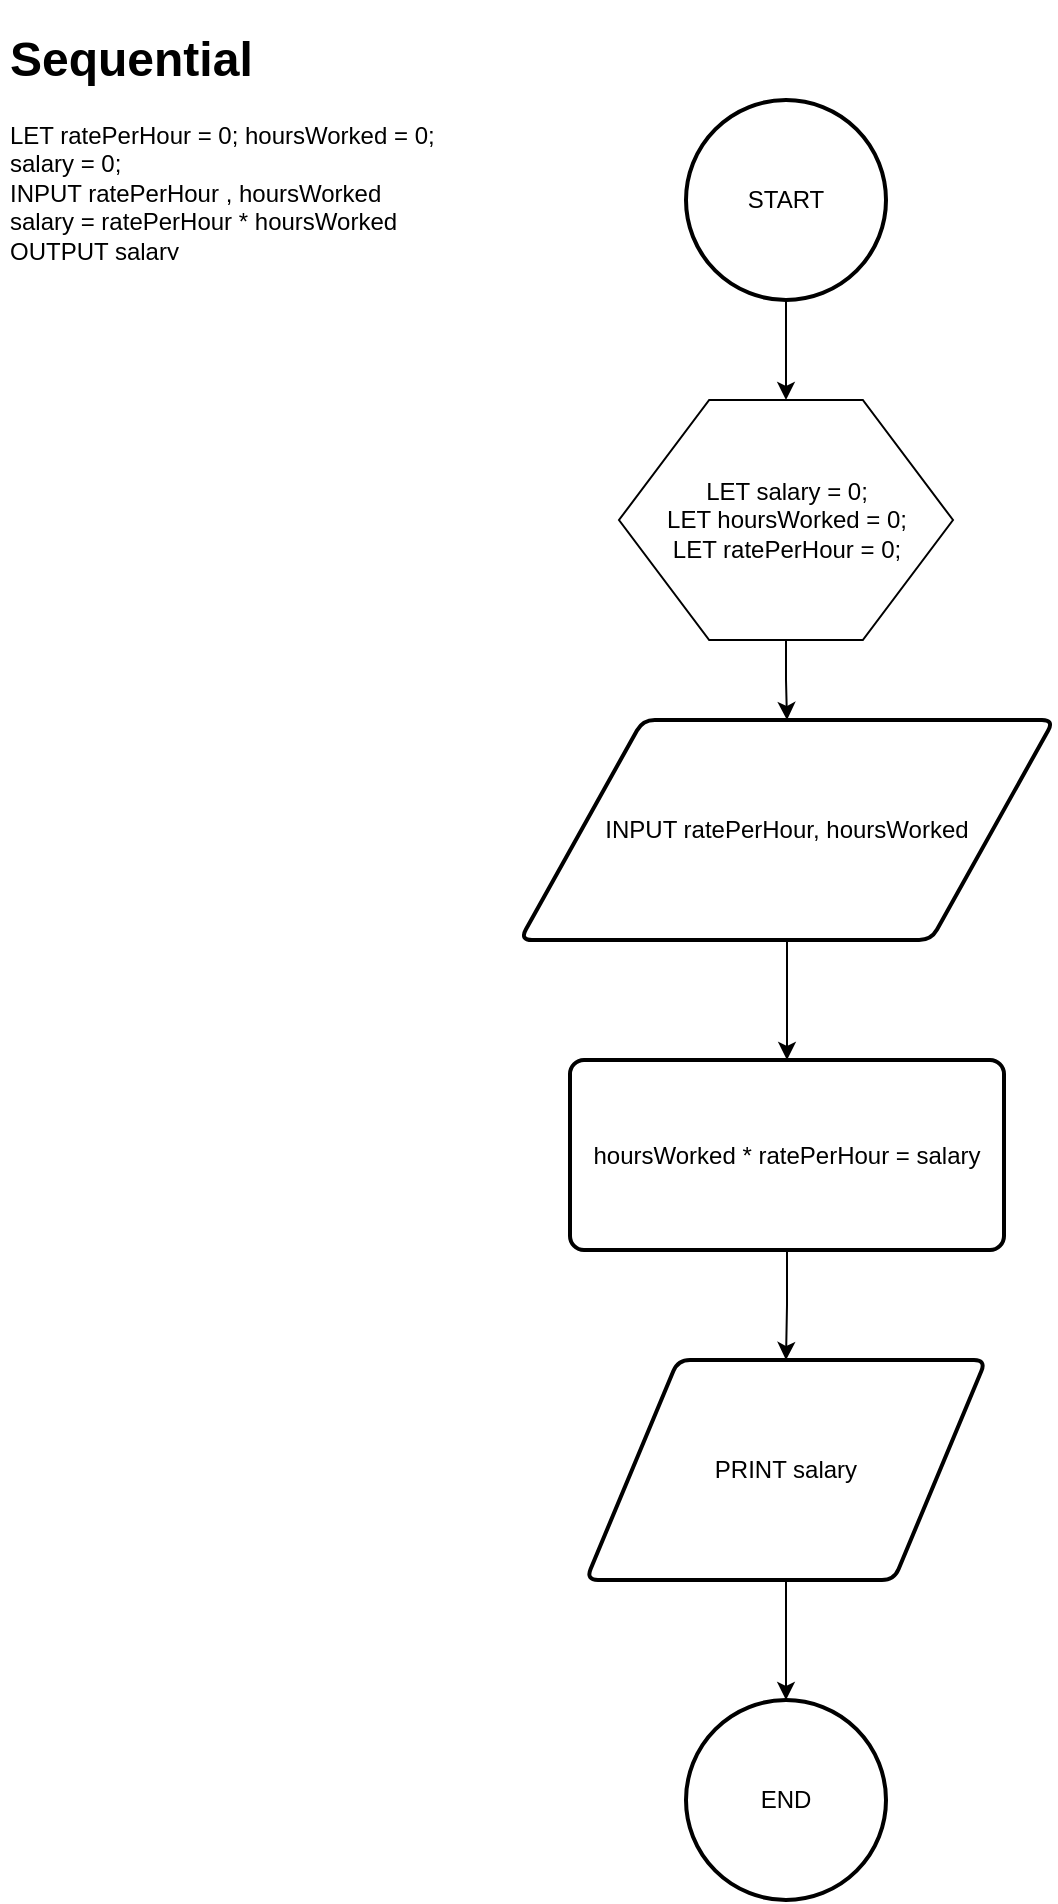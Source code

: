 <mxfile version="20.5.1" type="github">
  <diagram id="C5RBs43oDa-KdzZeNtuy" name="Page-1">
    <mxGraphModel dx="760" dy="404" grid="1" gridSize="10" guides="1" tooltips="1" connect="1" arrows="1" fold="1" page="1" pageScale="1" pageWidth="827" pageHeight="1169" math="0" shadow="0">
      <root>
        <mxCell id="WIyWlLk6GJQsqaUBKTNV-0" />
        <mxCell id="WIyWlLk6GJQsqaUBKTNV-1" parent="WIyWlLk6GJQsqaUBKTNV-0" />
        <mxCell id="xMIENGZJO90td65lysT_-6" value="" style="edgeStyle=orthogonalEdgeStyle;rounded=0;orthogonalLoop=1;jettySize=auto;html=1;" edge="1" parent="WIyWlLk6GJQsqaUBKTNV-1" source="xMIENGZJO90td65lysT_-0" target="xMIENGZJO90td65lysT_-1">
          <mxGeometry relative="1" as="geometry" />
        </mxCell>
        <mxCell id="xMIENGZJO90td65lysT_-0" value="START" style="strokeWidth=2;html=1;shape=mxgraph.flowchart.start_2;whiteSpace=wrap;" vertex="1" parent="WIyWlLk6GJQsqaUBKTNV-1">
          <mxGeometry x="363" y="120" width="100" height="100" as="geometry" />
        </mxCell>
        <mxCell id="xMIENGZJO90td65lysT_-7" value="" style="edgeStyle=orthogonalEdgeStyle;rounded=0;orthogonalLoop=1;jettySize=auto;html=1;" edge="1" parent="WIyWlLk6GJQsqaUBKTNV-1" source="xMIENGZJO90td65lysT_-1" target="xMIENGZJO90td65lysT_-2">
          <mxGeometry relative="1" as="geometry" />
        </mxCell>
        <mxCell id="xMIENGZJO90td65lysT_-1" value="&lt;div&gt;LET salary = 0;&lt;/div&gt;&lt;div&gt;LET hoursWorked = 0;&lt;/div&gt;&lt;div&gt;LET ratePerHour = 0;&lt;/div&gt;" style="verticalLabelPosition=middle;verticalAlign=middle;html=1;shape=hexagon;perimeter=hexagonPerimeter2;arcSize=6;size=0.27;labelPosition=center;align=center;" vertex="1" parent="WIyWlLk6GJQsqaUBKTNV-1">
          <mxGeometry x="329.5" y="270" width="167" height="120" as="geometry" />
        </mxCell>
        <mxCell id="xMIENGZJO90td65lysT_-8" value="" style="edgeStyle=orthogonalEdgeStyle;rounded=0;orthogonalLoop=1;jettySize=auto;html=1;" edge="1" parent="WIyWlLk6GJQsqaUBKTNV-1" source="xMIENGZJO90td65lysT_-2" target="xMIENGZJO90td65lysT_-3">
          <mxGeometry relative="1" as="geometry" />
        </mxCell>
        <mxCell id="xMIENGZJO90td65lysT_-2" value="&lt;div&gt;INPUT ratePerHour, hoursWorked&lt;/div&gt;" style="shape=parallelogram;html=1;strokeWidth=2;perimeter=parallelogramPerimeter;rounded=1;arcSize=12;size=0.23;whiteSpace=wrap;" vertex="1" parent="WIyWlLk6GJQsqaUBKTNV-1">
          <mxGeometry x="280" y="430" width="267" height="110" as="geometry" />
        </mxCell>
        <mxCell id="xMIENGZJO90td65lysT_-9" value="" style="edgeStyle=orthogonalEdgeStyle;rounded=0;orthogonalLoop=1;jettySize=auto;html=1;" edge="1" parent="WIyWlLk6GJQsqaUBKTNV-1" source="xMIENGZJO90td65lysT_-3" target="xMIENGZJO90td65lysT_-4">
          <mxGeometry relative="1" as="geometry" />
        </mxCell>
        <mxCell id="xMIENGZJO90td65lysT_-3" value="hoursWorked * ratePerHour = salary" style="rounded=1;whiteSpace=wrap;html=1;absoluteArcSize=1;arcSize=14;strokeWidth=2;" vertex="1" parent="WIyWlLk6GJQsqaUBKTNV-1">
          <mxGeometry x="305" y="600" width="217" height="95" as="geometry" />
        </mxCell>
        <mxCell id="xMIENGZJO90td65lysT_-10" value="" style="edgeStyle=orthogonalEdgeStyle;rounded=0;orthogonalLoop=1;jettySize=auto;html=1;" edge="1" parent="WIyWlLk6GJQsqaUBKTNV-1" source="xMIENGZJO90td65lysT_-4" target="xMIENGZJO90td65lysT_-5">
          <mxGeometry relative="1" as="geometry" />
        </mxCell>
        <mxCell id="xMIENGZJO90td65lysT_-4" value="PRINT salary" style="shape=parallelogram;html=1;strokeWidth=2;perimeter=parallelogramPerimeter;whiteSpace=wrap;rounded=1;arcSize=12;size=0.23;" vertex="1" parent="WIyWlLk6GJQsqaUBKTNV-1">
          <mxGeometry x="313" y="750" width="200" height="110" as="geometry" />
        </mxCell>
        <mxCell id="xMIENGZJO90td65lysT_-5" value="END" style="strokeWidth=2;html=1;shape=mxgraph.flowchart.start_2;whiteSpace=wrap;" vertex="1" parent="WIyWlLk6GJQsqaUBKTNV-1">
          <mxGeometry x="363" y="920" width="100" height="100" as="geometry" />
        </mxCell>
        <mxCell id="xMIENGZJO90td65lysT_-11" value="&lt;h1&gt;Sequential&lt;/h1&gt;&lt;div&gt;&lt;div&gt;LET ratePerHour = 0; hoursWorked = 0; salary = 0;&lt;/div&gt;&lt;div&gt;INPUT ratePerHour&amp;nbsp;, hoursWorked&lt;/div&gt;&lt;span style=&quot;color: rgb(0, 0, 0); --darkreader-inline-color:#e8e6e3;&quot; data-darkreader-inline-color=&quot;&quot;&gt;salary = ratePerHour *&amp;nbsp;&lt;/span&gt;hoursWorked&lt;br&gt;&lt;div&gt;OUTPUT salary&lt;/div&gt;&lt;/div&gt;" style="text;html=1;strokeColor=none;fillColor=none;spacing=5;spacingTop=-20;whiteSpace=wrap;overflow=hidden;rounded=0;" vertex="1" parent="WIyWlLk6GJQsqaUBKTNV-1">
          <mxGeometry x="20" y="80" width="240" height="120" as="geometry" />
        </mxCell>
      </root>
    </mxGraphModel>
  </diagram>
</mxfile>

